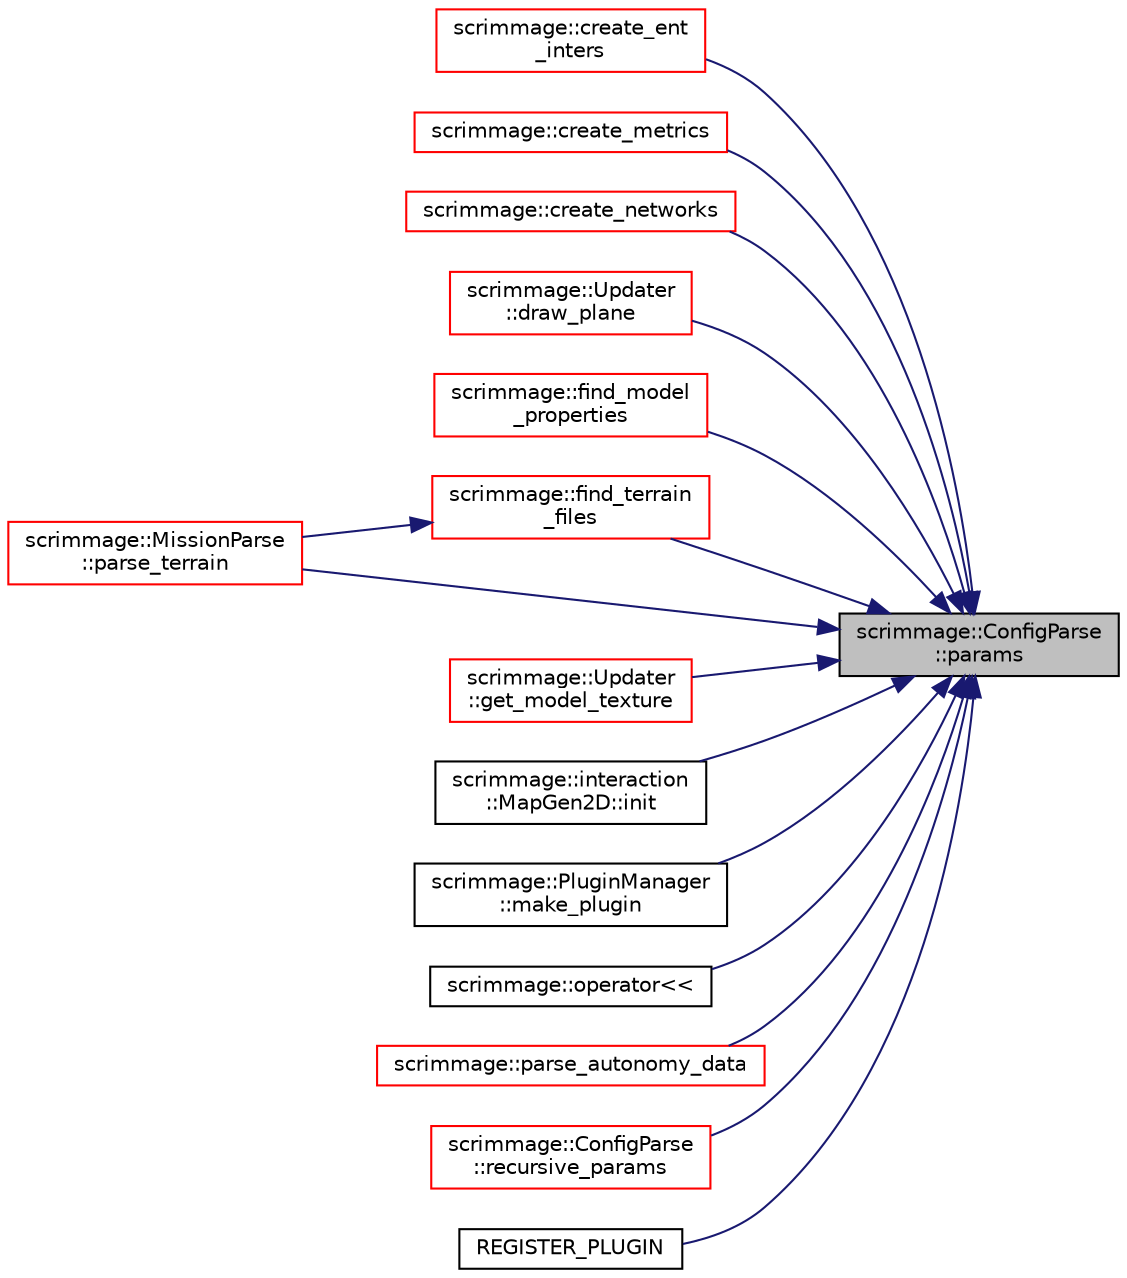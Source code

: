 digraph "scrimmage::ConfigParse::params"
{
 // LATEX_PDF_SIZE
  edge [fontname="Helvetica",fontsize="10",labelfontname="Helvetica",labelfontsize="10"];
  node [fontname="Helvetica",fontsize="10",shape=record];
  rankdir="RL";
  Node1 [label="scrimmage::ConfigParse\l::params",height=0.2,width=0.4,color="black", fillcolor="grey75", style="filled", fontcolor="black",tooltip=" "];
  Node1 -> Node2 [dir="back",color="midnightblue",fontsize="10",style="solid",fontname="Helvetica"];
  Node2 [label="scrimmage::create_ent\l_inters",height=0.2,width=0.4,color="red", fillcolor="white", style="filled",URL="$namespacescrimmage.html#a5793c16ebb382bf91a7a83d536fe49a7",tooltip=" "];
  Node1 -> Node9 [dir="back",color="midnightblue",fontsize="10",style="solid",fontname="Helvetica"];
  Node9 [label="scrimmage::create_metrics",height=0.2,width=0.4,color="red", fillcolor="white", style="filled",URL="$namespacescrimmage.html#ab7ce57ecde5f7e0a5489f75fa840b57a",tooltip=" "];
  Node1 -> Node10 [dir="back",color="midnightblue",fontsize="10",style="solid",fontname="Helvetica"];
  Node10 [label="scrimmage::create_networks",height=0.2,width=0.4,color="red", fillcolor="white", style="filled",URL="$namespacescrimmage.html#aa24d13008157fe3a539bb06b4ce5fb1d",tooltip=" "];
  Node1 -> Node11 [dir="back",color="midnightblue",fontsize="10",style="solid",fontname="Helvetica"];
  Node11 [label="scrimmage::Updater\l::draw_plane",height=0.2,width=0.4,color="red", fillcolor="white", style="filled",URL="$classscrimmage_1_1Updater.html#a854bb35b4b42d64ea553d196266eb9a1",tooltip=" "];
  Node1 -> Node15 [dir="back",color="midnightblue",fontsize="10",style="solid",fontname="Helvetica"];
  Node15 [label="scrimmage::find_model\l_properties",height=0.2,width=0.4,color="red", fillcolor="white", style="filled",URL="$namespacescrimmage.html#ab5ed97526cc1923d14a1236ad0338f3d",tooltip=" "];
  Node1 -> Node20 [dir="back",color="midnightblue",fontsize="10",style="solid",fontname="Helvetica"];
  Node20 [label="scrimmage::find_terrain\l_files",height=0.2,width=0.4,color="red", fillcolor="white", style="filled",URL="$namespacescrimmage.html#a05456454f4473e05ad45e7175c130ff2",tooltip=" "];
  Node20 -> Node21 [dir="back",color="midnightblue",fontsize="10",style="solid",fontname="Helvetica"];
  Node21 [label="scrimmage::MissionParse\l::parse_terrain",height=0.2,width=0.4,color="red", fillcolor="white", style="filled",URL="$classscrimmage_1_1MissionParse.html#a0d5c1b4d591072ae520dcfd93a8b597b",tooltip=" "];
  Node1 -> Node24 [dir="back",color="midnightblue",fontsize="10",style="solid",fontname="Helvetica"];
  Node24 [label="scrimmage::Updater\l::get_model_texture",height=0.2,width=0.4,color="red", fillcolor="white", style="filled",URL="$classscrimmage_1_1Updater.html#ab1f92a173b5bf65403dec94a57e7b17c",tooltip=" "];
  Node1 -> Node26 [dir="back",color="midnightblue",fontsize="10",style="solid",fontname="Helvetica"];
  Node26 [label="scrimmage::interaction\l::MapGen2D::init",height=0.2,width=0.4,color="black", fillcolor="white", style="filled",URL="$classscrimmage_1_1interaction_1_1MapGen2D.html#aef3260f415adc19d9f51382a70601cda",tooltip=" "];
  Node1 -> Node27 [dir="back",color="midnightblue",fontsize="10",style="solid",fontname="Helvetica"];
  Node27 [label="scrimmage::PluginManager\l::make_plugin",height=0.2,width=0.4,color="black", fillcolor="white", style="filled",URL="$classscrimmage_1_1PluginManager.html#af1a2941fcb402b94129d55da0c3dd39d",tooltip=" "];
  Node1 -> Node28 [dir="back",color="midnightblue",fontsize="10",style="solid",fontname="Helvetica"];
  Node28 [label="scrimmage::operator\<\<",height=0.2,width=0.4,color="black", fillcolor="white", style="filled",URL="$namespacescrimmage.html#adad5042f4c9ddc0f3c0e0d3c8f4b42e9",tooltip=" "];
  Node1 -> Node29 [dir="back",color="midnightblue",fontsize="10",style="solid",fontname="Helvetica"];
  Node29 [label="scrimmage::parse_autonomy_data",height=0.2,width=0.4,color="red", fillcolor="white", style="filled",URL="$namespacescrimmage.html#a7462f2b4a0c25561b748f859aee112ca",tooltip=" "];
  Node1 -> Node21 [dir="back",color="midnightblue",fontsize="10",style="solid",fontname="Helvetica"];
  Node1 -> Node31 [dir="back",color="midnightblue",fontsize="10",style="solid",fontname="Helvetica"];
  Node31 [label="scrimmage::ConfigParse\l::recursive_params",height=0.2,width=0.4,color="red", fillcolor="white", style="filled",URL="$classscrimmage_1_1ConfigParse.html#a08dad218176c901c65cde7df238118cb",tooltip=" "];
  Node1 -> Node33 [dir="back",color="midnightblue",fontsize="10",style="solid",fontname="Helvetica"];
  Node33 [label="REGISTER_PLUGIN",height=0.2,width=0.4,color="black", fillcolor="white", style="filled",URL="$AutonomyExecutor_8cpp.html#ab7e242829b3aa3025778f519e989f77e",tooltip=" "];
}
